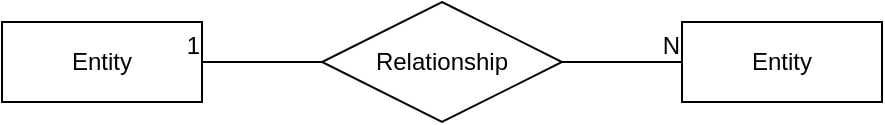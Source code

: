 <mxfile version="21.6.1" type="github">
  <diagram name="페이지-1" id="uKq0jB49tgOf6U7F-7EN">
    <mxGraphModel dx="1434" dy="788" grid="1" gridSize="10" guides="1" tooltips="1" connect="1" arrows="1" fold="1" page="1" pageScale="1" pageWidth="827" pageHeight="1169" math="0" shadow="0">
      <root>
        <mxCell id="0" />
        <mxCell id="1" parent="0" />
        <mxCell id="FPdnZeY-VH76FI8FRAlT-1" value="Entity" style="whiteSpace=wrap;html=1;align=center;" vertex="1" parent="1">
          <mxGeometry x="180" y="270" width="100" height="40" as="geometry" />
        </mxCell>
        <mxCell id="FPdnZeY-VH76FI8FRAlT-2" value="Relationship" style="shape=rhombus;perimeter=rhombusPerimeter;whiteSpace=wrap;html=1;align=center;" vertex="1" parent="1">
          <mxGeometry x="340" y="260" width="120" height="60" as="geometry" />
        </mxCell>
        <mxCell id="FPdnZeY-VH76FI8FRAlT-3" value="Entity" style="whiteSpace=wrap;html=1;align=center;" vertex="1" parent="1">
          <mxGeometry x="520" y="270" width="100" height="40" as="geometry" />
        </mxCell>
        <mxCell id="FPdnZeY-VH76FI8FRAlT-4" value="" style="endArrow=none;html=1;rounded=0;exitX=1;exitY=0.5;exitDx=0;exitDy=0;" edge="1" parent="1" source="FPdnZeY-VH76FI8FRAlT-2" target="FPdnZeY-VH76FI8FRAlT-3">
          <mxGeometry relative="1" as="geometry">
            <mxPoint x="430" y="390" as="sourcePoint" />
            <mxPoint x="590" y="390" as="targetPoint" />
          </mxGeometry>
        </mxCell>
        <mxCell id="FPdnZeY-VH76FI8FRAlT-5" value="N" style="resizable=0;html=1;whiteSpace=wrap;align=right;verticalAlign=bottom;" connectable="0" vertex="1" parent="FPdnZeY-VH76FI8FRAlT-4">
          <mxGeometry x="1" relative="1" as="geometry" />
        </mxCell>
        <mxCell id="FPdnZeY-VH76FI8FRAlT-6" value="" style="endArrow=none;html=1;rounded=0;entryX=1;entryY=0.5;entryDx=0;entryDy=0;exitX=0;exitY=0.5;exitDx=0;exitDy=0;" edge="1" parent="1" source="FPdnZeY-VH76FI8FRAlT-2" target="FPdnZeY-VH76FI8FRAlT-1">
          <mxGeometry relative="1" as="geometry">
            <mxPoint x="430" y="390" as="sourcePoint" />
            <mxPoint x="590" y="390" as="targetPoint" />
          </mxGeometry>
        </mxCell>
        <mxCell id="FPdnZeY-VH76FI8FRAlT-7" value="1" style="resizable=0;html=1;whiteSpace=wrap;align=right;verticalAlign=bottom;" connectable="0" vertex="1" parent="FPdnZeY-VH76FI8FRAlT-6">
          <mxGeometry x="1" relative="1" as="geometry" />
        </mxCell>
      </root>
    </mxGraphModel>
  </diagram>
</mxfile>
